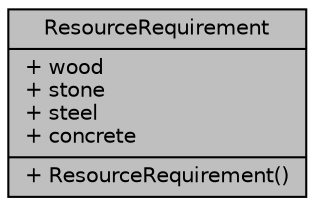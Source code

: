 digraph "ResourceRequirement"
{
 // LATEX_PDF_SIZE
  edge [fontname="Helvetica",fontsize="10",labelfontname="Helvetica",labelfontsize="10"];
  node [fontname="Helvetica",fontsize="10",shape=record];
  Node1 [label="{ResourceRequirement\n|+ wood\l+ stone\l+ steel\l+ concrete\l|+ ResourceRequirement()\l}",height=0.2,width=0.4,color="black", fillcolor="grey75", style="filled", fontcolor="black",tooltip="Defines the resource requirements for constructing a building."];
}
